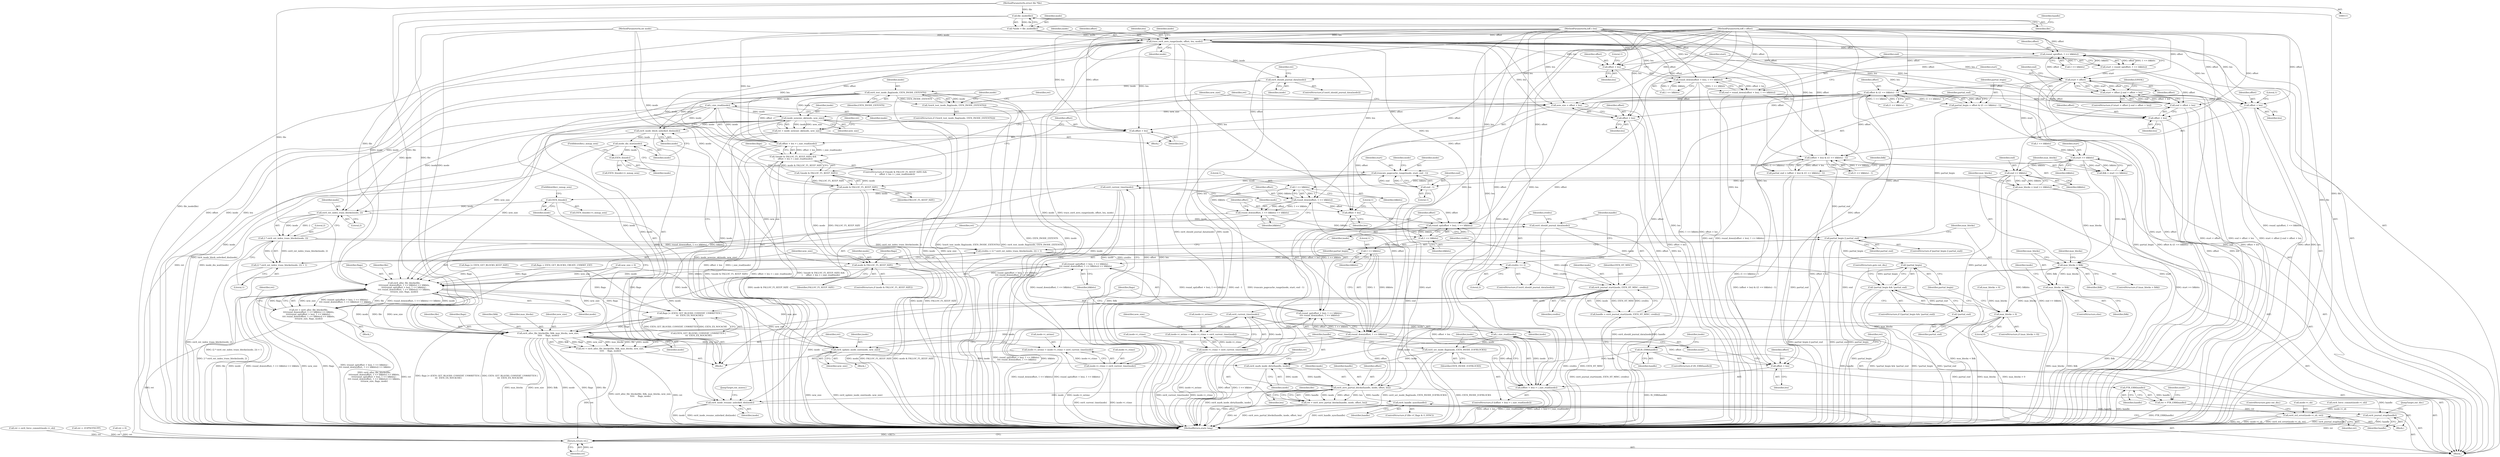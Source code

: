 digraph "0_linux_ea3d7209ca01da209cda6f0dea8be9cc4b7a933b_1@pointer" {
"1000120" [label="(Call,file_inode(file))"];
"1000112" [label="(MethodParameterIn,struct file *file)"];
"1000118" [label="(Call,*inode = file_inode(file))"];
"1000148" [label="(Call,trace_ext4_zero_range(inode, offset, len, mode))"];
"1000163" [label="(Call,ext4_should_journal_data(inode))"];
"1000253" [label="(Call,ext4_test_inode_flag(inode, EXT4_INODE_EXTENTS))"];
"1000252" [label="(Call,!(ext4_test_inode_flag(inode, EXT4_INODE_EXTENTS)))"];
"1000272" [label="(Call,i_size_read(inode))"];
"1000268" [label="(Call,offset + len > i_size_read(inode))"];
"1000263" [label="(Call,!(mode & FALLOC_FL_KEEP_SIZE) &&\n\t     offset + len > i_size_read(inode))"];
"1000282" [label="(Call,inode_newsize_ok(inode, new_size))"];
"1000280" [label="(Call,ret = inode_newsize_ok(inode, new_size))"];
"1000488" [label="(Return,return ret;)"];
"1000305" [label="(Call,ext4_alloc_file_blocks(file,\n\t\t\t\tround_down(offset, 1 << blkbits) >> blkbits,\n\t\t\t\t(round_up((offset + len), 1 << blkbits) -\n\t\t\t\t round_down(offset, 1 << blkbits)) >> blkbits,\n\t\t\t\tnew_size, flags, mode))"];
"1000303" [label="(Call,ret = ext4_alloc_file_blocks(file,\n\t\t\t\tround_down(offset, 1 << blkbits) >> blkbits,\n\t\t\t\t(round_up((offset + len), 1 << blkbits) -\n\t\t\t\t round_down(offset, 1 << blkbits)) >> blkbits,\n\t\t\t\tnew_size, flags, mode))"];
"1000340" [label="(Call,flags |= (EXT4_GET_BLOCKS_CONVERT_UNWRITTEN |\n \t\t\t  EXT4_EX_NOCACHE))"];
"1000373" [label="(Call,ext4_alloc_file_blocks(file, lblk, max_blocks, new_size,\n \t\t\t\t\t     flags, mode))"];
"1000371" [label="(Call,ret = ext4_alloc_file_blocks(file, lblk, max_blocks, new_size,\n \t\t\t\t\t     flags, mode))"];
"1000444" [label="(Call,ext4_update_inode_size(inode, new_size))"];
"1000459" [label="(Call,ext4_mark_inode_dirty(handle, inode))"];
"1000464" [label="(Call,ext4_zero_partial_blocks(handle, inode, offset, len))"];
"1000462" [label="(Call,ret = ext4_zero_partial_blocks(handle, inode, offset, len))"];
"1000475" [label="(Call,ext4_handle_sync(handle))"];
"1000477" [label="(Call,ext4_journal_stop(handle))"];
"1000480" [label="(Call,ext4_inode_resume_unlocked_dio(inode))"];
"1000345" [label="(Call,ext4_inode_block_unlocked_dio(inode))"];
"1000347" [label="(Call,inode_dio_wait(inode))"];
"1000352" [label="(Call,EXT4_I(inode))"];
"1000355" [label="(Call,truncate_pagecache_range(inode, start, end - 1))"];
"1000369" [label="(Call,ext4_current_time(inode))"];
"1000361" [label="(Call,inode->i_mtime = inode->i_ctime = ext4_current_time(inode))"];
"1000365" [label="(Call,inode->i_ctime = ext4_current_time(inode))"];
"1000383" [label="(Call,EXT4_I(inode))"];
"1000401" [label="(Call,ext4_ext_index_trans_blocks(inode, 2))"];
"1000399" [label="(Call,2 * ext4_ext_index_trans_blocks(inode, 2))"];
"1000396" [label="(Call,credits = (2 * ext4_ext_index_trans_blocks(inode, 2)) + 1)"];
"1000408" [label="(Call,credits += 2)"];
"1000413" [label="(Call,ext4_journal_start(inode, EXT4_HT_MISC, credits))"];
"1000411" [label="(Call,handle = ext4_journal_start(inode, EXT4_HT_MISC, credits))"];
"1000418" [label="(Call,IS_ERR(handle))"];
"1000423" [label="(Call,PTR_ERR(handle))"];
"1000421" [label="(Call,ret = PTR_ERR(handle))"];
"1000425" [label="(Call,ext4_std_error(inode->i_sb, ret))"];
"1000439" [label="(Call,ext4_current_time(inode))"];
"1000431" [label="(Call,inode->i_mtime = inode->i_ctime = ext4_current_time(inode))"];
"1000435" [label="(Call,inode->i_ctime = ext4_current_time(inode))"];
"1000454" [label="(Call,i_size_read(inode))"];
"1000450" [label="(Call,(offset + len) > i_size_read(inode))"];
"1000456" [label="(Call,ext4_set_inode_flag(inode, EXT4_INODE_EOFBLOCKS))"];
"1000398" [label="(Call,(2 * ext4_ext_index_trans_blocks(inode, 2)) + 1)"];
"1000406" [label="(Call,ext4_should_journal_data(inode))"];
"1000178" [label="(Call,round_up(offset, 1 << blkbits))"];
"1000176" [label="(Call,start = round_up(offset, 1 << blkbits))"];
"1000194" [label="(Call,start < offset)"];
"1000193" [label="(Call,start < offset || end > offset + len)"];
"1000197" [label="(Call,end > offset + len)"];
"1000232" [label="(Call,end >> blkbits)"];
"1000230" [label="(Call,max_blocks = (end >> blkbits))"];
"1000236" [label="(Call,max_blocks < lblk)"];
"1000243" [label="(Call,max_blocks -= lblk)"];
"1000336" [label="(Call,max_blocks > 0)"];
"1000310" [label="(Call,1 << blkbits)"];
"1000308" [label="(Call,round_down(offset, 1 << blkbits))"];
"1000307" [label="(Call,round_down(offset, 1 << blkbits) >> blkbits)"];
"1000320" [label="(Call,1 << blkbits)"];
"1000316" [label="(Call,round_up((offset + len), 1 << blkbits))"];
"1000315" [label="(Call,round_up((offset + len), 1 << blkbits) -\n\t\t\t\t round_down(offset, 1 << blkbits))"];
"1000314" [label="(Call,(round_up((offset + len), 1 << blkbits) -\n\t\t\t\t round_down(offset, 1 << blkbits)) >> blkbits)"];
"1000325" [label="(Call,1 << blkbits)"];
"1000323" [label="(Call,round_down(offset, 1 << blkbits))"];
"1000451" [label="(Call,offset + len)"];
"1000317" [label="(Call,offset + len)"];
"1000358" [label="(Call,end - 1)"];
"1000199" [label="(Call,offset + len)"];
"1000207" [label="(Call,offset & ((1 << blkbits) - 1))"];
"1000205" [label="(Call,partial_begin = offset & ((1 << blkbits) - 1))"];
"1000299" [label="(Call,partial_begin || partial_end)"];
"1000391" [label="(Call,!partial_begin)"];
"1000390" [label="(Call,!partial_begin && !partial_end)"];
"1000393" [label="(Call,!partial_end)"];
"1000216" [label="(Call,(offset + len) & ((1 << blkbits) - 1))"];
"1000214" [label="(Call,partial_end = (offset + len) & ((1 << blkbits) - 1))"];
"1000217" [label="(Call,offset + len)"];
"1000269" [label="(Call,offset + len)"];
"1000275" [label="(Call,new_size = offset + len)"];
"1000277" [label="(Call,offset + len)"];
"1000227" [label="(Call,start >> blkbits)"];
"1000225" [label="(Call,lblk = start >> blkbits)"];
"1000185" [label="(Call,round_down((offset + len), 1 << blkbits))"];
"1000183" [label="(Call,end = round_down((offset + len), 1 << blkbits))"];
"1000186" [label="(Call,offset + len)"];
"1000265" [label="(Call,mode & FALLOC_FL_KEEP_SIZE)"];
"1000264" [label="(Call,!(mode & FALLOC_FL_KEEP_SIZE))"];
"1000292" [label="(Call,mode & FALLOC_FL_KEEP_SIZE)"];
"1000249" [label="(Identifier,inode)"];
"1000365" [label="(Call,inode->i_ctime = ext4_current_time(inode))"];
"1000189" [label="(Call,1 << blkbits)"];
"1000265" [label="(Call,mode & FALLOC_FL_KEEP_SIZE)"];
"1000326" [label="(Literal,1)"];
"1000482" [label="(JumpTarget,out_mutex:)"];
"1000382" [label="(Call,EXT4_I(inode)->i_mmap_sem)"];
"1000274" [label="(Block,)"];
"1000453" [label="(Identifier,len)"];
"1000391" [label="(Call,!partial_begin)"];
"1000401" [label="(Call,ext4_ext_index_trans_blocks(inode, 2))"];
"1000308" [label="(Call,round_down(offset, 1 << blkbits))"];
"1000477" [label="(Call,ext4_journal_stop(handle))"];
"1000199" [label="(Call,offset + len)"];
"1000464" [label="(Call,ext4_zero_partial_blocks(handle, inode, offset, len))"];
"1000235" [label="(ControlStructure,if (max_blocks < lblk))"];
"1000340" [label="(Call,flags |= (EXT4_GET_BLOCKS_CONVERT_UNWRITTEN |\n \t\t\t  EXT4_EX_NOCACHE))"];
"1000469" [label="(ControlStructure,if (file->f_flags & O_SYNC))"];
"1000114" [label="(MethodParameterIn,loff_t len)"];
"1000197" [label="(Call,end > offset + len)"];
"1000288" [label="(Call,flags = EXT4_GET_BLOCKS_CREATE_UNWRIT_EXT)"];
"1000243" [label="(Call,max_blocks -= lblk)"];
"1000298" [label="(ControlStructure,if (partial_begin || partial_end))"];
"1000120" [label="(Call,file_inode(file))"];
"1000371" [label="(Call,ret = ext4_alloc_file_blocks(file, lblk, max_blocks, new_size,\n \t\t\t\t\t     flags, mode))"];
"1000286" [label="(Identifier,ret)"];
"1000295" [label="(Call,flags |= EXT4_GET_BLOCKS_KEEP_SIZE)"];
"1000375" [label="(Identifier,lblk)"];
"1000402" [label="(Identifier,inode)"];
"1000475" [label="(Call,ext4_handle_sync(handle))"];
"1000449" [label="(ControlStructure,if ((offset + len) > i_size_read(inode)))"];
"1000451" [label="(Call,offset + len)"];
"1000180" [label="(Call,1 << blkbits)"];
"1000293" [label="(Identifier,mode)"];
"1000207" [label="(Call,offset & ((1 << blkbits) - 1))"];
"1000362" [label="(Call,inode->i_mtime)"];
"1000363" [label="(Identifier,inode)"];
"1000230" [label="(Call,max_blocks = (end >> blkbits))"];
"1000304" [label="(Identifier,ret)"];
"1000376" [label="(Identifier,max_blocks)"];
"1000254" [label="(Identifier,inode)"];
"1000176" [label="(Call,start = round_up(offset, 1 << blkbits))"];
"1000187" [label="(Identifier,offset)"];
"1000345" [label="(Call,ext4_inode_block_unlocked_dio(inode))"];
"1000383" [label="(Call,EXT4_I(inode))"];
"1000128" [label="(Call,new_size = 0)"];
"1000377" [label="(Identifier,new_size)"];
"1000352" [label="(Call,EXT4_I(inode))"];
"1000313" [label="(Identifier,blkbits)"];
"1000336" [label="(Call,max_blocks > 0)"];
"1000415" [label="(Identifier,EXT4_HT_MISC)"];
"1000360" [label="(Literal,1)"];
"1000403" [label="(Literal,2)"];
"1000218" [label="(Identifier,offset)"];
"1000271" [label="(Identifier,len)"];
"1000330" [label="(Identifier,flags)"];
"1000444" [label="(Call,ext4_update_inode_size(inode, new_size))"];
"1000162" [label="(ControlStructure,if (ext4_should_journal_data(inode)))"];
"1000436" [label="(Call,inode->i_ctime)"];
"1000314" [label="(Call,(round_up((offset + len), 1 << blkbits) -\n\t\t\t\t round_down(offset, 1 << blkbits)) >> blkbits)"];
"1000309" [label="(Identifier,offset)"];
"1000188" [label="(Identifier,len)"];
"1000361" [label="(Call,inode->i_mtime = inode->i_ctime = ext4_current_time(inode))"];
"1000433" [label="(Identifier,inode)"];
"1000116" [label="(Block,)"];
"1000226" [label="(Identifier,lblk)"];
"1000307" [label="(Call,round_down(offset, 1 << blkbits) >> blkbits)"];
"1000206" [label="(Identifier,partial_begin)"];
"1000418" [label="(Call,IS_ERR(handle))"];
"1000466" [label="(Identifier,inode)"];
"1000479" [label="(JumpTarget,out_dio:)"];
"1000277" [label="(Call,offset + len)"];
"1000455" [label="(Identifier,inode)"];
"1000454" [label="(Call,i_size_read(inode))"];
"1000204" [label="(Identifier,EINVAL)"];
"1000302" [label="(Block,)"];
"1000405" [label="(ControlStructure,if (ext4_should_journal_data(inode)))"];
"1000461" [label="(Identifier,inode)"];
"1000179" [label="(Identifier,offset)"];
"1000359" [label="(Identifier,end)"];
"1000421" [label="(Call,ret = PTR_ERR(handle))"];
"1000232" [label="(Call,end >> blkbits)"];
"1000435" [label="(Call,inode->i_ctime = ext4_current_time(inode))"];
"1000478" [label="(Identifier,handle)"];
"1000356" [label="(Identifier,inode)"];
"1000266" [label="(Identifier,mode)"];
"1000275" [label="(Call,new_size = offset + len)"];
"1000354" [label="(FieldIdentifier,i_mmap_sem)"];
"1000205" [label="(Call,partial_begin = offset & ((1 << blkbits) - 1))"];
"1000253" [label="(Call,ext4_test_inode_flag(inode, EXT4_INODE_EXTENTS))"];
"1000236" [label="(Call,max_blocks < lblk)"];
"1000413" [label="(Call,ext4_journal_start(inode, EXT4_HT_MISC, credits))"];
"1000118" [label="(Call,*inode = file_inode(file))"];
"1000178" [label="(Call,round_up(offset, 1 << blkbits))"];
"1000311" [label="(Literal,1)"];
"1000255" [label="(Identifier,EXT4_INODE_EXTENTS)"];
"1000422" [label="(Identifier,ret)"];
"1000323" [label="(Call,round_down(offset, 1 << blkbits))"];
"1000319" [label="(Identifier,len)"];
"1000432" [label="(Call,inode->i_mtime)"];
"1000346" [label="(Identifier,inode)"];
"1000322" [label="(Identifier,blkbits)"];
"1000150" [label="(Identifier,offset)"];
"1000389" [label="(ControlStructure,if (!partial_begin && !partial_end))"];
"1000459" [label="(Call,ext4_mark_inode_dirty(handle, inode))"];
"1000370" [label="(Identifier,inode)"];
"1000112" [label="(MethodParameterIn,struct file *file)"];
"1000227" [label="(Call,start >> blkbits)"];
"1000216" [label="(Call,(offset + len) & ((1 << blkbits) - 1))"];
"1000450" [label="(Call,(offset + len) > i_size_read(inode))"];
"1000366" [label="(Call,inode->i_ctime)"];
"1000200" [label="(Identifier,offset)"];
"1000238" [label="(Identifier,lblk)"];
"1000231" [label="(Identifier,max_blocks)"];
"1000481" [label="(Identifier,inode)"];
"1000217" [label="(Call,offset + len)"];
"1000353" [label="(Identifier,inode)"];
"1000222" [label="(Literal,1)"];
"1000280" [label="(Call,ret = inode_newsize_ok(inode, new_size))"];
"1000201" [label="(Identifier,len)"];
"1000234" [label="(Identifier,blkbits)"];
"1000209" [label="(Call,(1 << blkbits) - 1)"];
"1000329" [label="(Identifier,new_size)"];
"1000351" [label="(Call,EXT4_I(inode)->i_mmap_sem)"];
"1000357" [label="(Identifier,start)"];
"1000393" [label="(Call,!partial_end)"];
"1000164" [label="(Identifier,inode)"];
"1000430" [label="(ControlStructure,goto out_dio;)"];
"1000373" [label="(Call,ext4_alloc_file_blocks(file, lblk, max_blocks, new_size,\n \t\t\t\t\t     flags, mode))"];
"1000132" [label="(Call,ret = 0)"];
"1000446" [label="(Identifier,new_size)"];
"1000292" [label="(Call,mode & FALLOC_FL_KEEP_SIZE)"];
"1000488" [label="(Return,return ret;)"];
"1000417" [label="(ControlStructure,if (IS_ERR(handle)))"];
"1000324" [label="(Identifier,offset)"];
"1000268" [label="(Call,offset + len > i_size_read(inode))"];
"1000385" [label="(FieldIdentifier,i_mmap_sem)"];
"1000184" [label="(Identifier,end)"];
"1000312" [label="(Identifier,blkbits)"];
"1000463" [label="(Identifier,ret)"];
"1000439" [label="(Call,ext4_current_time(inode))"];
"1000443" [label="(Block,)"];
"1000395" [label="(ControlStructure,goto out_dio;)"];
"1000279" [label="(Identifier,len)"];
"1000355" [label="(Call,truncate_pagecache_range(inode, start, end - 1))"];
"1000244" [label="(Identifier,max_blocks)"];
"1000392" [label="(Identifier,partial_begin)"];
"1000151" [label="(Identifier,len)"];
"1000315" [label="(Call,round_up((offset + len), 1 << blkbits) -\n\t\t\t\t round_down(offset, 1 << blkbits))"];
"1000237" [label="(Identifier,max_blocks)"];
"1000299" [label="(Call,partial_begin || partial_end)"];
"1000264" [label="(Call,!(mode & FALLOC_FL_KEEP_SIZE))"];
"1000221" [label="(Call,1 << blkbits)"];
"1000115" [label="(MethodParameterIn,int mode)"];
"1000425" [label="(Call,ext4_std_error(inode->i_sb, ret))"];
"1000374" [label="(Identifier,file)"];
"1000166" [label="(Call,ret = ext4_force_commit(inode->i_sb))"];
"1000325" [label="(Call,1 << blkbits)"];
"1000270" [label="(Identifier,offset)"];
"1000426" [label="(Call,inode->i_sb)"];
"1000240" [label="(Identifier,max_blocks)"];
"1000113" [label="(MethodParameterIn,loff_t offset)"];
"1000396" [label="(Call,credits = (2 * ext4_ext_index_trans_blocks(inode, 2)) + 1)"];
"1000193" [label="(Call,start < offset || end > offset + len)"];
"1000276" [label="(Identifier,new_size)"];
"1000379" [label="(Identifier,mode)"];
"1000407" [label="(Identifier,inode)"];
"1000431" [label="(Call,inode->i_mtime = inode->i_ctime = ext4_current_time(inode))"];
"1000328" [label="(Identifier,blkbits)"];
"1000300" [label="(Identifier,partial_begin)"];
"1000411" [label="(Call,handle = ext4_journal_start(inode, EXT4_HT_MISC, credits))"];
"1000190" [label="(Literal,1)"];
"1000186" [label="(Call,offset + len)"];
"1000342" [label="(Call,EXT4_GET_BLOCKS_CONVERT_UNWRITTEN |\n \t\t\t  EXT4_EX_NOCACHE)"];
"1000408" [label="(Call,credits += 2)"];
"1000320" [label="(Call,1 << blkbits)"];
"1000208" [label="(Identifier,offset)"];
"1000257" [label="(Call,ret = -EOPNOTSUPP)"];
"1000419" [label="(Identifier,handle)"];
"1000457" [label="(Identifier,inode)"];
"1000406" [label="(Call,ext4_should_journal_data(inode))"];
"1000272" [label="(Call,i_size_read(inode))"];
"1000263" [label="(Call,!(mode & FALLOC_FL_KEEP_SIZE) &&\n\t     offset + len > i_size_read(inode))"];
"1000489" [label="(Identifier,ret)"];
"1000294" [label="(Identifier,FALLOC_FL_KEEP_SIZE)"];
"1000400" [label="(Literal,2)"];
"1000335" [label="(ControlStructure,if (max_blocks > 0))"];
"1000198" [label="(Identifier,end)"];
"1000239" [label="(Call,max_blocks = 0)"];
"1000192" [label="(ControlStructure,if (start < offset || end > offset + len))"];
"1000183" [label="(Call,end = round_down((offset + len), 1 << blkbits))"];
"1000348" [label="(Identifier,inode)"];
"1000195" [label="(Identifier,start)"];
"1000310" [label="(Call,1 << blkbits)"];
"1000317" [label="(Call,offset + len)"];
"1000442" [label="(Identifier,new_size)"];
"1000185" [label="(Call,round_down((offset + len), 1 << blkbits))"];
"1000214" [label="(Call,partial_end = (offset + len) & ((1 << blkbits) - 1))"];
"1000177" [label="(Identifier,start)"];
"1000252" [label="(Call,!(ext4_test_inode_flag(inode, EXT4_INODE_EXTENTS)))"];
"1000233" [label="(Identifier,end)"];
"1000423" [label="(Call,PTR_ERR(handle))"];
"1000316" [label="(Call,round_up((offset + len), 1 << blkbits))"];
"1000462" [label="(Call,ret = ext4_zero_partial_blocks(handle, inode, offset, len))"];
"1000397" [label="(Identifier,credits)"];
"1000296" [label="(Identifier,flags)"];
"1000429" [label="(Identifier,ret)"];
"1000460" [label="(Identifier,handle)"];
"1000338" [label="(Literal,0)"];
"1000468" [label="(Identifier,len)"];
"1000399" [label="(Call,2 * ext4_ext_index_trans_blocks(inode, 2))"];
"1000305" [label="(Call,ext4_alloc_file_blocks(file,\n\t\t\t\tround_down(offset, 1 << blkbits) >> blkbits,\n\t\t\t\t(round_up((offset + len), 1 << blkbits) -\n\t\t\t\t round_down(offset, 1 << blkbits)) >> blkbits,\n\t\t\t\tnew_size, flags, mode))"];
"1000420" [label="(Block,)"];
"1000327" [label="(Identifier,blkbits)"];
"1000452" [label="(Identifier,offset)"];
"1000456" [label="(Call,ext4_set_inode_flag(inode, EXT4_INODE_EOFBLOCKS))"];
"1000283" [label="(Identifier,inode)"];
"1000476" [label="(Identifier,handle)"];
"1000394" [label="(Identifier,partial_end)"];
"1000220" [label="(Call,(1 << blkbits) - 1)"];
"1000219" [label="(Identifier,len)"];
"1000410" [label="(Literal,2)"];
"1000267" [label="(Identifier,FALLOC_FL_KEEP_SIZE)"];
"1000291" [label="(ControlStructure,if (mode & FALLOC_FL_KEEP_SIZE))"];
"1000163" [label="(Call,ext4_should_journal_data(inode))"];
"1000465" [label="(Identifier,handle)"];
"1000303" [label="(Call,ret = ext4_alloc_file_blocks(file,\n\t\t\t\tround_down(offset, 1 << blkbits) >> blkbits,\n\t\t\t\t(round_up((offset + len), 1 << blkbits) -\n\t\t\t\t round_down(offset, 1 << blkbits)) >> blkbits,\n\t\t\t\tnew_size, flags, mode))"];
"1000157" [label="(Identifier,inode)"];
"1000347" [label="(Call,inode_dio_wait(inode))"];
"1000242" [label="(ControlStructure,else)"];
"1000278" [label="(Identifier,offset)"];
"1000167" [label="(Identifier,ret)"];
"1000251" [label="(ControlStructure,if (!(ext4_test_inode_flag(inode, EXT4_INODE_EXTENTS))))"];
"1000333" [label="(Identifier,ret)"];
"1000194" [label="(Call,start < offset)"];
"1000196" [label="(Identifier,offset)"];
"1000225" [label="(Call,lblk = start >> blkbits)"];
"1000369" [label="(Call,ext4_current_time(inode))"];
"1000119" [label="(Identifier,inode)"];
"1000124" [label="(Identifier,handle)"];
"1000284" [label="(Identifier,new_size)"];
"1000258" [label="(Identifier,ret)"];
"1000440" [label="(Identifier,inode)"];
"1000480" [label="(Call,ext4_inode_resume_unlocked_dio(inode))"];
"1000424" [label="(Identifier,handle)"];
"1000427" [label="(Identifier,inode)"];
"1000262" [label="(ControlStructure,if (!(mode & FALLOC_FL_KEEP_SIZE) &&\n\t     offset + len > i_size_read(inode)))"];
"1000398" [label="(Call,(2 * ext4_ext_index_trans_blocks(inode, 2)) + 1)"];
"1000152" [label="(Identifier,mode)"];
"1000168" [label="(Call,ext4_force_commit(inode->i_sb))"];
"1000281" [label="(Identifier,ret)"];
"1000318" [label="(Identifier,offset)"];
"1000301" [label="(Identifier,partial_end)"];
"1000306" [label="(Identifier,file)"];
"1000390" [label="(Call,!partial_begin && !partial_end)"];
"1000269" [label="(Call,offset + len)"];
"1000282" [label="(Call,inode_newsize_ok(inode, new_size))"];
"1000149" [label="(Identifier,inode)"];
"1000339" [label="(Block,)"];
"1000467" [label="(Identifier,offset)"];
"1000228" [label="(Identifier,start)"];
"1000273" [label="(Identifier,inode)"];
"1000378" [label="(Identifier,flags)"];
"1000289" [label="(Identifier,flags)"];
"1000472" [label="(Identifier,file)"];
"1000372" [label="(Identifier,ret)"];
"1000445" [label="(Identifier,inode)"];
"1000358" [label="(Call,end - 1)"];
"1000414" [label="(Identifier,inode)"];
"1000341" [label="(Identifier,flags)"];
"1000404" [label="(Literal,1)"];
"1000458" [label="(Identifier,EXT4_INODE_EOFBLOCKS)"];
"1000384" [label="(Identifier,inode)"];
"1000245" [label="(Identifier,lblk)"];
"1000337" [label="(Identifier,max_blocks)"];
"1000321" [label="(Literal,1)"];
"1000148" [label="(Call,trace_ext4_zero_range(inode, offset, len, mode))"];
"1000331" [label="(Identifier,mode)"];
"1000416" [label="(Identifier,credits)"];
"1000412" [label="(Identifier,handle)"];
"1000409" [label="(Identifier,credits)"];
"1000215" [label="(Identifier,partial_end)"];
"1000229" [label="(Identifier,blkbits)"];
"1000490" [label="(MethodReturn,static long)"];
"1000121" [label="(Identifier,file)"];
"1000120" -> "1000118"  [label="AST: "];
"1000120" -> "1000121"  [label="CFG: "];
"1000121" -> "1000120"  [label="AST: "];
"1000118" -> "1000120"  [label="CFG: "];
"1000120" -> "1000490"  [label="DDG: file"];
"1000120" -> "1000118"  [label="DDG: file"];
"1000112" -> "1000120"  [label="DDG: file"];
"1000120" -> "1000305"  [label="DDG: file"];
"1000120" -> "1000373"  [label="DDG: file"];
"1000112" -> "1000111"  [label="AST: "];
"1000112" -> "1000490"  [label="DDG: file"];
"1000112" -> "1000305"  [label="DDG: file"];
"1000112" -> "1000373"  [label="DDG: file"];
"1000118" -> "1000116"  [label="AST: "];
"1000119" -> "1000118"  [label="AST: "];
"1000124" -> "1000118"  [label="CFG: "];
"1000118" -> "1000490"  [label="DDG: file_inode(file)"];
"1000118" -> "1000148"  [label="DDG: inode"];
"1000148" -> "1000116"  [label="AST: "];
"1000148" -> "1000152"  [label="CFG: "];
"1000149" -> "1000148"  [label="AST: "];
"1000150" -> "1000148"  [label="AST: "];
"1000151" -> "1000148"  [label="AST: "];
"1000152" -> "1000148"  [label="AST: "];
"1000157" -> "1000148"  [label="CFG: "];
"1000148" -> "1000490"  [label="DDG: len"];
"1000148" -> "1000490"  [label="DDG: mode"];
"1000148" -> "1000490"  [label="DDG: trace_ext4_zero_range(inode, offset, len, mode)"];
"1000148" -> "1000490"  [label="DDG: inode"];
"1000148" -> "1000490"  [label="DDG: offset"];
"1000113" -> "1000148"  [label="DDG: offset"];
"1000114" -> "1000148"  [label="DDG: len"];
"1000115" -> "1000148"  [label="DDG: mode"];
"1000148" -> "1000163"  [label="DDG: inode"];
"1000148" -> "1000178"  [label="DDG: offset"];
"1000148" -> "1000185"  [label="DDG: len"];
"1000148" -> "1000186"  [label="DDG: len"];
"1000148" -> "1000197"  [label="DDG: len"];
"1000148" -> "1000199"  [label="DDG: len"];
"1000148" -> "1000216"  [label="DDG: len"];
"1000148" -> "1000217"  [label="DDG: len"];
"1000148" -> "1000265"  [label="DDG: mode"];
"1000148" -> "1000268"  [label="DDG: len"];
"1000148" -> "1000269"  [label="DDG: len"];
"1000148" -> "1000275"  [label="DDG: len"];
"1000148" -> "1000277"  [label="DDG: len"];
"1000148" -> "1000316"  [label="DDG: len"];
"1000148" -> "1000317"  [label="DDG: len"];
"1000148" -> "1000450"  [label="DDG: len"];
"1000148" -> "1000451"  [label="DDG: len"];
"1000148" -> "1000464"  [label="DDG: len"];
"1000163" -> "1000162"  [label="AST: "];
"1000163" -> "1000164"  [label="CFG: "];
"1000164" -> "1000163"  [label="AST: "];
"1000167" -> "1000163"  [label="CFG: "];
"1000177" -> "1000163"  [label="CFG: "];
"1000163" -> "1000490"  [label="DDG: inode"];
"1000163" -> "1000490"  [label="DDG: ext4_should_journal_data(inode)"];
"1000163" -> "1000253"  [label="DDG: inode"];
"1000253" -> "1000252"  [label="AST: "];
"1000253" -> "1000255"  [label="CFG: "];
"1000254" -> "1000253"  [label="AST: "];
"1000255" -> "1000253"  [label="AST: "];
"1000252" -> "1000253"  [label="CFG: "];
"1000253" -> "1000490"  [label="DDG: EXT4_INODE_EXTENTS"];
"1000253" -> "1000490"  [label="DDG: inode"];
"1000253" -> "1000252"  [label="DDG: inode"];
"1000253" -> "1000252"  [label="DDG: EXT4_INODE_EXTENTS"];
"1000253" -> "1000272"  [label="DDG: inode"];
"1000253" -> "1000282"  [label="DDG: inode"];
"1000253" -> "1000345"  [label="DDG: inode"];
"1000253" -> "1000401"  [label="DDG: inode"];
"1000253" -> "1000480"  [label="DDG: inode"];
"1000252" -> "1000251"  [label="AST: "];
"1000258" -> "1000252"  [label="CFG: "];
"1000266" -> "1000252"  [label="CFG: "];
"1000252" -> "1000490"  [label="DDG: ext4_test_inode_flag(inode, EXT4_INODE_EXTENTS)"];
"1000252" -> "1000490"  [label="DDG: !(ext4_test_inode_flag(inode, EXT4_INODE_EXTENTS))"];
"1000272" -> "1000268"  [label="AST: "];
"1000272" -> "1000273"  [label="CFG: "];
"1000273" -> "1000272"  [label="AST: "];
"1000268" -> "1000272"  [label="CFG: "];
"1000272" -> "1000490"  [label="DDG: inode"];
"1000272" -> "1000268"  [label="DDG: inode"];
"1000272" -> "1000282"  [label="DDG: inode"];
"1000272" -> "1000345"  [label="DDG: inode"];
"1000272" -> "1000401"  [label="DDG: inode"];
"1000272" -> "1000480"  [label="DDG: inode"];
"1000268" -> "1000263"  [label="AST: "];
"1000269" -> "1000268"  [label="AST: "];
"1000263" -> "1000268"  [label="CFG: "];
"1000268" -> "1000490"  [label="DDG: offset + len"];
"1000268" -> "1000490"  [label="DDG: i_size_read(inode)"];
"1000268" -> "1000263"  [label="DDG: offset + len"];
"1000268" -> "1000263"  [label="DDG: i_size_read(inode)"];
"1000113" -> "1000268"  [label="DDG: offset"];
"1000207" -> "1000268"  [label="DDG: offset"];
"1000114" -> "1000268"  [label="DDG: len"];
"1000263" -> "1000262"  [label="AST: "];
"1000263" -> "1000264"  [label="CFG: "];
"1000264" -> "1000263"  [label="AST: "];
"1000276" -> "1000263"  [label="CFG: "];
"1000289" -> "1000263"  [label="CFG: "];
"1000263" -> "1000490"  [label="DDG: offset + len > i_size_read(inode)"];
"1000263" -> "1000490"  [label="DDG: !(mode & FALLOC_FL_KEEP_SIZE) &&\n\t     offset + len > i_size_read(inode)"];
"1000263" -> "1000490"  [label="DDG: !(mode & FALLOC_FL_KEEP_SIZE)"];
"1000264" -> "1000263"  [label="DDG: mode & FALLOC_FL_KEEP_SIZE"];
"1000282" -> "1000280"  [label="AST: "];
"1000282" -> "1000284"  [label="CFG: "];
"1000283" -> "1000282"  [label="AST: "];
"1000284" -> "1000282"  [label="AST: "];
"1000280" -> "1000282"  [label="CFG: "];
"1000282" -> "1000490"  [label="DDG: new_size"];
"1000282" -> "1000490"  [label="DDG: inode"];
"1000282" -> "1000280"  [label="DDG: inode"];
"1000282" -> "1000280"  [label="DDG: new_size"];
"1000275" -> "1000282"  [label="DDG: new_size"];
"1000282" -> "1000305"  [label="DDG: new_size"];
"1000282" -> "1000345"  [label="DDG: inode"];
"1000282" -> "1000373"  [label="DDG: new_size"];
"1000282" -> "1000401"  [label="DDG: inode"];
"1000282" -> "1000444"  [label="DDG: new_size"];
"1000282" -> "1000480"  [label="DDG: inode"];
"1000280" -> "1000274"  [label="AST: "];
"1000281" -> "1000280"  [label="AST: "];
"1000286" -> "1000280"  [label="CFG: "];
"1000280" -> "1000490"  [label="DDG: inode_newsize_ok(inode, new_size)"];
"1000280" -> "1000490"  [label="DDG: ret"];
"1000280" -> "1000488"  [label="DDG: ret"];
"1000488" -> "1000116"  [label="AST: "];
"1000488" -> "1000489"  [label="CFG: "];
"1000489" -> "1000488"  [label="AST: "];
"1000490" -> "1000488"  [label="CFG: "];
"1000488" -> "1000490"  [label="DDG: <RET>"];
"1000489" -> "1000488"  [label="DDG: ret"];
"1000303" -> "1000488"  [label="DDG: ret"];
"1000462" -> "1000488"  [label="DDG: ret"];
"1000166" -> "1000488"  [label="DDG: ret"];
"1000257" -> "1000488"  [label="DDG: ret"];
"1000132" -> "1000488"  [label="DDG: ret"];
"1000371" -> "1000488"  [label="DDG: ret"];
"1000425" -> "1000488"  [label="DDG: ret"];
"1000305" -> "1000303"  [label="AST: "];
"1000305" -> "1000331"  [label="CFG: "];
"1000306" -> "1000305"  [label="AST: "];
"1000307" -> "1000305"  [label="AST: "];
"1000314" -> "1000305"  [label="AST: "];
"1000329" -> "1000305"  [label="AST: "];
"1000330" -> "1000305"  [label="AST: "];
"1000331" -> "1000305"  [label="AST: "];
"1000303" -> "1000305"  [label="CFG: "];
"1000305" -> "1000490"  [label="DDG: mode"];
"1000305" -> "1000490"  [label="DDG: round_down(offset, 1 << blkbits) >> blkbits"];
"1000305" -> "1000490"  [label="DDG: file"];
"1000305" -> "1000490"  [label="DDG: new_size"];
"1000305" -> "1000490"  [label="DDG: flags"];
"1000305" -> "1000490"  [label="DDG: (round_up((offset + len), 1 << blkbits) -\n\t\t\t\t round_down(offset, 1 << blkbits)) >> blkbits"];
"1000305" -> "1000303"  [label="DDG: new_size"];
"1000305" -> "1000303"  [label="DDG: (round_up((offset + len), 1 << blkbits) -\n\t\t\t\t round_down(offset, 1 << blkbits)) >> blkbits"];
"1000305" -> "1000303"  [label="DDG: file"];
"1000305" -> "1000303"  [label="DDG: round_down(offset, 1 << blkbits) >> blkbits"];
"1000305" -> "1000303"  [label="DDG: mode"];
"1000305" -> "1000303"  [label="DDG: flags"];
"1000307" -> "1000305"  [label="DDG: round_down(offset, 1 << blkbits)"];
"1000307" -> "1000305"  [label="DDG: blkbits"];
"1000314" -> "1000305"  [label="DDG: round_up((offset + len), 1 << blkbits) -\n\t\t\t\t round_down(offset, 1 << blkbits)"];
"1000314" -> "1000305"  [label="DDG: blkbits"];
"1000128" -> "1000305"  [label="DDG: new_size"];
"1000295" -> "1000305"  [label="DDG: flags"];
"1000288" -> "1000305"  [label="DDG: flags"];
"1000292" -> "1000305"  [label="DDG: mode"];
"1000115" -> "1000305"  [label="DDG: mode"];
"1000305" -> "1000340"  [label="DDG: flags"];
"1000305" -> "1000373"  [label="DDG: file"];
"1000305" -> "1000373"  [label="DDG: new_size"];
"1000305" -> "1000373"  [label="DDG: mode"];
"1000305" -> "1000444"  [label="DDG: new_size"];
"1000303" -> "1000302"  [label="AST: "];
"1000304" -> "1000303"  [label="AST: "];
"1000333" -> "1000303"  [label="CFG: "];
"1000303" -> "1000490"  [label="DDG: ret"];
"1000303" -> "1000490"  [label="DDG: ext4_alloc_file_blocks(file,\n\t\t\t\tround_down(offset, 1 << blkbits) >> blkbits,\n\t\t\t\t(round_up((offset + len), 1 << blkbits) -\n\t\t\t\t round_down(offset, 1 << blkbits)) >> blkbits,\n\t\t\t\tnew_size, flags, mode)"];
"1000340" -> "1000339"  [label="AST: "];
"1000340" -> "1000342"  [label="CFG: "];
"1000341" -> "1000340"  [label="AST: "];
"1000342" -> "1000340"  [label="AST: "];
"1000346" -> "1000340"  [label="CFG: "];
"1000340" -> "1000490"  [label="DDG: EXT4_GET_BLOCKS_CONVERT_UNWRITTEN |\n \t\t\t  EXT4_EX_NOCACHE"];
"1000340" -> "1000490"  [label="DDG: flags |= (EXT4_GET_BLOCKS_CONVERT_UNWRITTEN |\n \t\t\t  EXT4_EX_NOCACHE)"];
"1000295" -> "1000340"  [label="DDG: flags"];
"1000288" -> "1000340"  [label="DDG: flags"];
"1000342" -> "1000340"  [label="DDG: EXT4_GET_BLOCKS_CONVERT_UNWRITTEN"];
"1000342" -> "1000340"  [label="DDG: EXT4_EX_NOCACHE"];
"1000340" -> "1000373"  [label="DDG: flags"];
"1000373" -> "1000371"  [label="AST: "];
"1000373" -> "1000379"  [label="CFG: "];
"1000374" -> "1000373"  [label="AST: "];
"1000375" -> "1000373"  [label="AST: "];
"1000376" -> "1000373"  [label="AST: "];
"1000377" -> "1000373"  [label="AST: "];
"1000378" -> "1000373"  [label="AST: "];
"1000379" -> "1000373"  [label="AST: "];
"1000371" -> "1000373"  [label="CFG: "];
"1000373" -> "1000490"  [label="DDG: max_blocks"];
"1000373" -> "1000490"  [label="DDG: new_size"];
"1000373" -> "1000490"  [label="DDG: lblk"];
"1000373" -> "1000490"  [label="DDG: mode"];
"1000373" -> "1000490"  [label="DDG: flags"];
"1000373" -> "1000490"  [label="DDG: file"];
"1000373" -> "1000371"  [label="DDG: lblk"];
"1000373" -> "1000371"  [label="DDG: flags"];
"1000373" -> "1000371"  [label="DDG: new_size"];
"1000373" -> "1000371"  [label="DDG: max_blocks"];
"1000373" -> "1000371"  [label="DDG: file"];
"1000373" -> "1000371"  [label="DDG: mode"];
"1000236" -> "1000373"  [label="DDG: lblk"];
"1000336" -> "1000373"  [label="DDG: max_blocks"];
"1000128" -> "1000373"  [label="DDG: new_size"];
"1000292" -> "1000373"  [label="DDG: mode"];
"1000115" -> "1000373"  [label="DDG: mode"];
"1000373" -> "1000444"  [label="DDG: new_size"];
"1000371" -> "1000339"  [label="AST: "];
"1000372" -> "1000371"  [label="AST: "];
"1000384" -> "1000371"  [label="CFG: "];
"1000371" -> "1000490"  [label="DDG: ext4_alloc_file_blocks(file, lblk, max_blocks, new_size,\n \t\t\t\t\t     flags, mode)"];
"1000371" -> "1000490"  [label="DDG: ret"];
"1000444" -> "1000443"  [label="AST: "];
"1000444" -> "1000446"  [label="CFG: "];
"1000445" -> "1000444"  [label="AST: "];
"1000446" -> "1000444"  [label="AST: "];
"1000460" -> "1000444"  [label="CFG: "];
"1000444" -> "1000490"  [label="DDG: new_size"];
"1000444" -> "1000490"  [label="DDG: ext4_update_inode_size(inode, new_size)"];
"1000439" -> "1000444"  [label="DDG: inode"];
"1000128" -> "1000444"  [label="DDG: new_size"];
"1000444" -> "1000459"  [label="DDG: inode"];
"1000459" -> "1000116"  [label="AST: "];
"1000459" -> "1000461"  [label="CFG: "];
"1000460" -> "1000459"  [label="AST: "];
"1000461" -> "1000459"  [label="AST: "];
"1000463" -> "1000459"  [label="CFG: "];
"1000459" -> "1000490"  [label="DDG: ext4_mark_inode_dirty(handle, inode)"];
"1000418" -> "1000459"  [label="DDG: handle"];
"1000454" -> "1000459"  [label="DDG: inode"];
"1000456" -> "1000459"  [label="DDG: inode"];
"1000459" -> "1000464"  [label="DDG: handle"];
"1000459" -> "1000464"  [label="DDG: inode"];
"1000464" -> "1000462"  [label="AST: "];
"1000464" -> "1000468"  [label="CFG: "];
"1000465" -> "1000464"  [label="AST: "];
"1000466" -> "1000464"  [label="AST: "];
"1000467" -> "1000464"  [label="AST: "];
"1000468" -> "1000464"  [label="AST: "];
"1000462" -> "1000464"  [label="CFG: "];
"1000464" -> "1000490"  [label="DDG: len"];
"1000464" -> "1000490"  [label="DDG: offset"];
"1000464" -> "1000462"  [label="DDG: handle"];
"1000464" -> "1000462"  [label="DDG: inode"];
"1000464" -> "1000462"  [label="DDG: offset"];
"1000464" -> "1000462"  [label="DDG: len"];
"1000323" -> "1000464"  [label="DDG: offset"];
"1000113" -> "1000464"  [label="DDG: offset"];
"1000207" -> "1000464"  [label="DDG: offset"];
"1000114" -> "1000464"  [label="DDG: len"];
"1000464" -> "1000475"  [label="DDG: handle"];
"1000464" -> "1000477"  [label="DDG: handle"];
"1000464" -> "1000480"  [label="DDG: inode"];
"1000462" -> "1000116"  [label="AST: "];
"1000463" -> "1000462"  [label="AST: "];
"1000472" -> "1000462"  [label="CFG: "];
"1000462" -> "1000490"  [label="DDG: ret"];
"1000462" -> "1000490"  [label="DDG: ext4_zero_partial_blocks(handle, inode, offset, len)"];
"1000475" -> "1000469"  [label="AST: "];
"1000475" -> "1000476"  [label="CFG: "];
"1000476" -> "1000475"  [label="AST: "];
"1000478" -> "1000475"  [label="CFG: "];
"1000475" -> "1000490"  [label="DDG: ext4_handle_sync(handle)"];
"1000475" -> "1000477"  [label="DDG: handle"];
"1000477" -> "1000116"  [label="AST: "];
"1000477" -> "1000478"  [label="CFG: "];
"1000478" -> "1000477"  [label="AST: "];
"1000479" -> "1000477"  [label="CFG: "];
"1000477" -> "1000490"  [label="DDG: ext4_journal_stop(handle)"];
"1000477" -> "1000490"  [label="DDG: handle"];
"1000480" -> "1000116"  [label="AST: "];
"1000480" -> "1000481"  [label="CFG: "];
"1000481" -> "1000480"  [label="AST: "];
"1000482" -> "1000480"  [label="CFG: "];
"1000480" -> "1000490"  [label="DDG: ext4_inode_resume_unlocked_dio(inode)"];
"1000480" -> "1000490"  [label="DDG: inode"];
"1000383" -> "1000480"  [label="DDG: inode"];
"1000413" -> "1000480"  [label="DDG: inode"];
"1000345" -> "1000339"  [label="AST: "];
"1000345" -> "1000346"  [label="CFG: "];
"1000346" -> "1000345"  [label="AST: "];
"1000348" -> "1000345"  [label="CFG: "];
"1000345" -> "1000490"  [label="DDG: ext4_inode_block_unlocked_dio(inode)"];
"1000345" -> "1000347"  [label="DDG: inode"];
"1000347" -> "1000339"  [label="AST: "];
"1000347" -> "1000348"  [label="CFG: "];
"1000348" -> "1000347"  [label="AST: "];
"1000353" -> "1000347"  [label="CFG: "];
"1000347" -> "1000490"  [label="DDG: inode_dio_wait(inode)"];
"1000347" -> "1000352"  [label="DDG: inode"];
"1000352" -> "1000351"  [label="AST: "];
"1000352" -> "1000353"  [label="CFG: "];
"1000353" -> "1000352"  [label="AST: "];
"1000354" -> "1000352"  [label="CFG: "];
"1000352" -> "1000355"  [label="DDG: inode"];
"1000355" -> "1000339"  [label="AST: "];
"1000355" -> "1000358"  [label="CFG: "];
"1000356" -> "1000355"  [label="AST: "];
"1000357" -> "1000355"  [label="AST: "];
"1000358" -> "1000355"  [label="AST: "];
"1000363" -> "1000355"  [label="CFG: "];
"1000355" -> "1000490"  [label="DDG: start"];
"1000355" -> "1000490"  [label="DDG: end - 1"];
"1000355" -> "1000490"  [label="DDG: truncate_pagecache_range(inode, start, end - 1)"];
"1000227" -> "1000355"  [label="DDG: start"];
"1000358" -> "1000355"  [label="DDG: end"];
"1000358" -> "1000355"  [label="DDG: 1"];
"1000355" -> "1000369"  [label="DDG: inode"];
"1000369" -> "1000365"  [label="AST: "];
"1000369" -> "1000370"  [label="CFG: "];
"1000370" -> "1000369"  [label="AST: "];
"1000365" -> "1000369"  [label="CFG: "];
"1000369" -> "1000361"  [label="DDG: inode"];
"1000369" -> "1000365"  [label="DDG: inode"];
"1000369" -> "1000383"  [label="DDG: inode"];
"1000361" -> "1000339"  [label="AST: "];
"1000361" -> "1000365"  [label="CFG: "];
"1000362" -> "1000361"  [label="AST: "];
"1000365" -> "1000361"  [label="AST: "];
"1000372" -> "1000361"  [label="CFG: "];
"1000361" -> "1000490"  [label="DDG: inode->i_mtime"];
"1000365" -> "1000361"  [label="DDG: inode->i_ctime"];
"1000366" -> "1000365"  [label="AST: "];
"1000365" -> "1000490"  [label="DDG: ext4_current_time(inode)"];
"1000365" -> "1000490"  [label="DDG: inode->i_ctime"];
"1000383" -> "1000382"  [label="AST: "];
"1000383" -> "1000384"  [label="CFG: "];
"1000384" -> "1000383"  [label="AST: "];
"1000385" -> "1000383"  [label="CFG: "];
"1000383" -> "1000401"  [label="DDG: inode"];
"1000401" -> "1000399"  [label="AST: "];
"1000401" -> "1000403"  [label="CFG: "];
"1000402" -> "1000401"  [label="AST: "];
"1000403" -> "1000401"  [label="AST: "];
"1000399" -> "1000401"  [label="CFG: "];
"1000401" -> "1000399"  [label="DDG: inode"];
"1000401" -> "1000399"  [label="DDG: 2"];
"1000401" -> "1000406"  [label="DDG: inode"];
"1000399" -> "1000398"  [label="AST: "];
"1000400" -> "1000399"  [label="AST: "];
"1000404" -> "1000399"  [label="CFG: "];
"1000399" -> "1000490"  [label="DDG: ext4_ext_index_trans_blocks(inode, 2)"];
"1000399" -> "1000396"  [label="DDG: 2"];
"1000399" -> "1000396"  [label="DDG: ext4_ext_index_trans_blocks(inode, 2)"];
"1000399" -> "1000398"  [label="DDG: 2"];
"1000399" -> "1000398"  [label="DDG: ext4_ext_index_trans_blocks(inode, 2)"];
"1000396" -> "1000116"  [label="AST: "];
"1000396" -> "1000398"  [label="CFG: "];
"1000397" -> "1000396"  [label="AST: "];
"1000398" -> "1000396"  [label="AST: "];
"1000407" -> "1000396"  [label="CFG: "];
"1000396" -> "1000490"  [label="DDG: (2 * ext4_ext_index_trans_blocks(inode, 2)) + 1"];
"1000396" -> "1000408"  [label="DDG: credits"];
"1000396" -> "1000413"  [label="DDG: credits"];
"1000408" -> "1000405"  [label="AST: "];
"1000408" -> "1000410"  [label="CFG: "];
"1000409" -> "1000408"  [label="AST: "];
"1000410" -> "1000408"  [label="AST: "];
"1000412" -> "1000408"  [label="CFG: "];
"1000408" -> "1000413"  [label="DDG: credits"];
"1000413" -> "1000411"  [label="AST: "];
"1000413" -> "1000416"  [label="CFG: "];
"1000414" -> "1000413"  [label="AST: "];
"1000415" -> "1000413"  [label="AST: "];
"1000416" -> "1000413"  [label="AST: "];
"1000411" -> "1000413"  [label="CFG: "];
"1000413" -> "1000490"  [label="DDG: credits"];
"1000413" -> "1000490"  [label="DDG: EXT4_HT_MISC"];
"1000413" -> "1000411"  [label="DDG: inode"];
"1000413" -> "1000411"  [label="DDG: EXT4_HT_MISC"];
"1000413" -> "1000411"  [label="DDG: credits"];
"1000406" -> "1000413"  [label="DDG: inode"];
"1000413" -> "1000439"  [label="DDG: inode"];
"1000411" -> "1000116"  [label="AST: "];
"1000412" -> "1000411"  [label="AST: "];
"1000419" -> "1000411"  [label="CFG: "];
"1000411" -> "1000490"  [label="DDG: ext4_journal_start(inode, EXT4_HT_MISC, credits)"];
"1000411" -> "1000418"  [label="DDG: handle"];
"1000418" -> "1000417"  [label="AST: "];
"1000418" -> "1000419"  [label="CFG: "];
"1000419" -> "1000418"  [label="AST: "];
"1000422" -> "1000418"  [label="CFG: "];
"1000433" -> "1000418"  [label="CFG: "];
"1000418" -> "1000490"  [label="DDG: IS_ERR(handle)"];
"1000418" -> "1000423"  [label="DDG: handle"];
"1000423" -> "1000421"  [label="AST: "];
"1000423" -> "1000424"  [label="CFG: "];
"1000424" -> "1000423"  [label="AST: "];
"1000421" -> "1000423"  [label="CFG: "];
"1000423" -> "1000490"  [label="DDG: handle"];
"1000423" -> "1000421"  [label="DDG: handle"];
"1000421" -> "1000420"  [label="AST: "];
"1000422" -> "1000421"  [label="AST: "];
"1000427" -> "1000421"  [label="CFG: "];
"1000421" -> "1000490"  [label="DDG: PTR_ERR(handle)"];
"1000421" -> "1000425"  [label="DDG: ret"];
"1000425" -> "1000420"  [label="AST: "];
"1000425" -> "1000429"  [label="CFG: "];
"1000426" -> "1000425"  [label="AST: "];
"1000429" -> "1000425"  [label="AST: "];
"1000430" -> "1000425"  [label="CFG: "];
"1000425" -> "1000490"  [label="DDG: inode->i_sb"];
"1000425" -> "1000490"  [label="DDG: ext4_std_error(inode->i_sb, ret)"];
"1000425" -> "1000490"  [label="DDG: ret"];
"1000168" -> "1000425"  [label="DDG: inode->i_sb"];
"1000439" -> "1000435"  [label="AST: "];
"1000439" -> "1000440"  [label="CFG: "];
"1000440" -> "1000439"  [label="AST: "];
"1000435" -> "1000439"  [label="CFG: "];
"1000439" -> "1000431"  [label="DDG: inode"];
"1000439" -> "1000435"  [label="DDG: inode"];
"1000439" -> "1000454"  [label="DDG: inode"];
"1000431" -> "1000116"  [label="AST: "];
"1000431" -> "1000435"  [label="CFG: "];
"1000432" -> "1000431"  [label="AST: "];
"1000435" -> "1000431"  [label="AST: "];
"1000442" -> "1000431"  [label="CFG: "];
"1000431" -> "1000490"  [label="DDG: inode->i_mtime"];
"1000435" -> "1000431"  [label="DDG: inode->i_ctime"];
"1000436" -> "1000435"  [label="AST: "];
"1000435" -> "1000490"  [label="DDG: inode->i_ctime"];
"1000435" -> "1000490"  [label="DDG: ext4_current_time(inode)"];
"1000454" -> "1000450"  [label="AST: "];
"1000454" -> "1000455"  [label="CFG: "];
"1000455" -> "1000454"  [label="AST: "];
"1000450" -> "1000454"  [label="CFG: "];
"1000454" -> "1000450"  [label="DDG: inode"];
"1000454" -> "1000456"  [label="DDG: inode"];
"1000450" -> "1000449"  [label="AST: "];
"1000451" -> "1000450"  [label="AST: "];
"1000457" -> "1000450"  [label="CFG: "];
"1000460" -> "1000450"  [label="CFG: "];
"1000450" -> "1000490"  [label="DDG: (offset + len) > i_size_read(inode)"];
"1000450" -> "1000490"  [label="DDG: offset + len"];
"1000450" -> "1000490"  [label="DDG: i_size_read(inode)"];
"1000323" -> "1000450"  [label="DDG: offset"];
"1000113" -> "1000450"  [label="DDG: offset"];
"1000207" -> "1000450"  [label="DDG: offset"];
"1000114" -> "1000450"  [label="DDG: len"];
"1000456" -> "1000449"  [label="AST: "];
"1000456" -> "1000458"  [label="CFG: "];
"1000457" -> "1000456"  [label="AST: "];
"1000458" -> "1000456"  [label="AST: "];
"1000460" -> "1000456"  [label="CFG: "];
"1000456" -> "1000490"  [label="DDG: EXT4_INODE_EOFBLOCKS"];
"1000456" -> "1000490"  [label="DDG: ext4_set_inode_flag(inode, EXT4_INODE_EOFBLOCKS)"];
"1000398" -> "1000404"  [label="CFG: "];
"1000404" -> "1000398"  [label="AST: "];
"1000398" -> "1000490"  [label="DDG: 2 * ext4_ext_index_trans_blocks(inode, 2)"];
"1000406" -> "1000405"  [label="AST: "];
"1000406" -> "1000407"  [label="CFG: "];
"1000407" -> "1000406"  [label="AST: "];
"1000409" -> "1000406"  [label="CFG: "];
"1000412" -> "1000406"  [label="CFG: "];
"1000406" -> "1000490"  [label="DDG: ext4_should_journal_data(inode)"];
"1000178" -> "1000176"  [label="AST: "];
"1000178" -> "1000180"  [label="CFG: "];
"1000179" -> "1000178"  [label="AST: "];
"1000180" -> "1000178"  [label="AST: "];
"1000176" -> "1000178"  [label="CFG: "];
"1000178" -> "1000176"  [label="DDG: offset"];
"1000178" -> "1000176"  [label="DDG: 1 << blkbits"];
"1000113" -> "1000178"  [label="DDG: offset"];
"1000180" -> "1000178"  [label="DDG: 1"];
"1000180" -> "1000178"  [label="DDG: blkbits"];
"1000178" -> "1000185"  [label="DDG: offset"];
"1000178" -> "1000186"  [label="DDG: offset"];
"1000178" -> "1000194"  [label="DDG: offset"];
"1000176" -> "1000116"  [label="AST: "];
"1000177" -> "1000176"  [label="AST: "];
"1000184" -> "1000176"  [label="CFG: "];
"1000176" -> "1000490"  [label="DDG: round_up(offset, 1 << blkbits)"];
"1000176" -> "1000194"  [label="DDG: start"];
"1000194" -> "1000193"  [label="AST: "];
"1000194" -> "1000196"  [label="CFG: "];
"1000195" -> "1000194"  [label="AST: "];
"1000196" -> "1000194"  [label="AST: "];
"1000198" -> "1000194"  [label="CFG: "];
"1000193" -> "1000194"  [label="CFG: "];
"1000194" -> "1000490"  [label="DDG: start"];
"1000194" -> "1000490"  [label="DDG: offset"];
"1000194" -> "1000193"  [label="DDG: start"];
"1000194" -> "1000193"  [label="DDG: offset"];
"1000113" -> "1000194"  [label="DDG: offset"];
"1000194" -> "1000197"  [label="DDG: offset"];
"1000194" -> "1000199"  [label="DDG: offset"];
"1000194" -> "1000207"  [label="DDG: offset"];
"1000194" -> "1000227"  [label="DDG: start"];
"1000193" -> "1000192"  [label="AST: "];
"1000193" -> "1000197"  [label="CFG: "];
"1000197" -> "1000193"  [label="AST: "];
"1000204" -> "1000193"  [label="CFG: "];
"1000206" -> "1000193"  [label="CFG: "];
"1000193" -> "1000490"  [label="DDG: start < offset"];
"1000193" -> "1000490"  [label="DDG: end > offset + len"];
"1000193" -> "1000490"  [label="DDG: start < offset || end > offset + len"];
"1000197" -> "1000193"  [label="DDG: end"];
"1000197" -> "1000193"  [label="DDG: offset + len"];
"1000197" -> "1000199"  [label="CFG: "];
"1000198" -> "1000197"  [label="AST: "];
"1000199" -> "1000197"  [label="AST: "];
"1000197" -> "1000490"  [label="DDG: offset + len"];
"1000197" -> "1000490"  [label="DDG: end"];
"1000183" -> "1000197"  [label="DDG: end"];
"1000113" -> "1000197"  [label="DDG: offset"];
"1000114" -> "1000197"  [label="DDG: len"];
"1000197" -> "1000232"  [label="DDG: end"];
"1000232" -> "1000230"  [label="AST: "];
"1000232" -> "1000234"  [label="CFG: "];
"1000233" -> "1000232"  [label="AST: "];
"1000234" -> "1000232"  [label="AST: "];
"1000230" -> "1000232"  [label="CFG: "];
"1000232" -> "1000490"  [label="DDG: end"];
"1000232" -> "1000490"  [label="DDG: blkbits"];
"1000232" -> "1000230"  [label="DDG: end"];
"1000232" -> "1000230"  [label="DDG: blkbits"];
"1000183" -> "1000232"  [label="DDG: end"];
"1000227" -> "1000232"  [label="DDG: blkbits"];
"1000232" -> "1000310"  [label="DDG: blkbits"];
"1000232" -> "1000358"  [label="DDG: end"];
"1000230" -> "1000116"  [label="AST: "];
"1000231" -> "1000230"  [label="AST: "];
"1000237" -> "1000230"  [label="CFG: "];
"1000230" -> "1000490"  [label="DDG: end >> blkbits"];
"1000230" -> "1000236"  [label="DDG: max_blocks"];
"1000236" -> "1000235"  [label="AST: "];
"1000236" -> "1000238"  [label="CFG: "];
"1000237" -> "1000236"  [label="AST: "];
"1000238" -> "1000236"  [label="AST: "];
"1000240" -> "1000236"  [label="CFG: "];
"1000244" -> "1000236"  [label="CFG: "];
"1000236" -> "1000490"  [label="DDG: max_blocks < lblk"];
"1000236" -> "1000490"  [label="DDG: lblk"];
"1000225" -> "1000236"  [label="DDG: lblk"];
"1000236" -> "1000243"  [label="DDG: lblk"];
"1000236" -> "1000243"  [label="DDG: max_blocks"];
"1000243" -> "1000242"  [label="AST: "];
"1000243" -> "1000245"  [label="CFG: "];
"1000244" -> "1000243"  [label="AST: "];
"1000245" -> "1000243"  [label="AST: "];
"1000249" -> "1000243"  [label="CFG: "];
"1000243" -> "1000490"  [label="DDG: max_blocks"];
"1000243" -> "1000490"  [label="DDG: lblk"];
"1000243" -> "1000336"  [label="DDG: max_blocks"];
"1000336" -> "1000335"  [label="AST: "];
"1000336" -> "1000338"  [label="CFG: "];
"1000337" -> "1000336"  [label="AST: "];
"1000338" -> "1000336"  [label="AST: "];
"1000341" -> "1000336"  [label="CFG: "];
"1000392" -> "1000336"  [label="CFG: "];
"1000336" -> "1000490"  [label="DDG: max_blocks > 0"];
"1000336" -> "1000490"  [label="DDG: max_blocks"];
"1000239" -> "1000336"  [label="DDG: max_blocks"];
"1000310" -> "1000308"  [label="AST: "];
"1000310" -> "1000312"  [label="CFG: "];
"1000311" -> "1000310"  [label="AST: "];
"1000312" -> "1000310"  [label="AST: "];
"1000308" -> "1000310"  [label="CFG: "];
"1000310" -> "1000308"  [label="DDG: 1"];
"1000310" -> "1000308"  [label="DDG: blkbits"];
"1000310" -> "1000307"  [label="DDG: blkbits"];
"1000308" -> "1000307"  [label="AST: "];
"1000309" -> "1000308"  [label="AST: "];
"1000313" -> "1000308"  [label="CFG: "];
"1000308" -> "1000307"  [label="DDG: offset"];
"1000308" -> "1000307"  [label="DDG: 1 << blkbits"];
"1000113" -> "1000308"  [label="DDG: offset"];
"1000207" -> "1000308"  [label="DDG: offset"];
"1000308" -> "1000316"  [label="DDG: offset"];
"1000308" -> "1000317"  [label="DDG: offset"];
"1000308" -> "1000323"  [label="DDG: offset"];
"1000307" -> "1000313"  [label="CFG: "];
"1000313" -> "1000307"  [label="AST: "];
"1000318" -> "1000307"  [label="CFG: "];
"1000307" -> "1000320"  [label="DDG: blkbits"];
"1000320" -> "1000316"  [label="AST: "];
"1000320" -> "1000322"  [label="CFG: "];
"1000321" -> "1000320"  [label="AST: "];
"1000322" -> "1000320"  [label="AST: "];
"1000316" -> "1000320"  [label="CFG: "];
"1000320" -> "1000316"  [label="DDG: 1"];
"1000320" -> "1000316"  [label="DDG: blkbits"];
"1000320" -> "1000325"  [label="DDG: blkbits"];
"1000316" -> "1000315"  [label="AST: "];
"1000317" -> "1000316"  [label="AST: "];
"1000324" -> "1000316"  [label="CFG: "];
"1000316" -> "1000490"  [label="DDG: offset + len"];
"1000316" -> "1000315"  [label="DDG: offset + len"];
"1000316" -> "1000315"  [label="DDG: 1 << blkbits"];
"1000113" -> "1000316"  [label="DDG: offset"];
"1000114" -> "1000316"  [label="DDG: len"];
"1000315" -> "1000314"  [label="AST: "];
"1000315" -> "1000323"  [label="CFG: "];
"1000323" -> "1000315"  [label="AST: "];
"1000328" -> "1000315"  [label="CFG: "];
"1000315" -> "1000490"  [label="DDG: round_up((offset + len), 1 << blkbits)"];
"1000315" -> "1000490"  [label="DDG: round_down(offset, 1 << blkbits)"];
"1000315" -> "1000314"  [label="DDG: round_up((offset + len), 1 << blkbits)"];
"1000315" -> "1000314"  [label="DDG: round_down(offset, 1 << blkbits)"];
"1000323" -> "1000315"  [label="DDG: offset"];
"1000323" -> "1000315"  [label="DDG: 1 << blkbits"];
"1000314" -> "1000328"  [label="CFG: "];
"1000328" -> "1000314"  [label="AST: "];
"1000329" -> "1000314"  [label="CFG: "];
"1000314" -> "1000490"  [label="DDG: round_up((offset + len), 1 << blkbits) -\n\t\t\t\t round_down(offset, 1 << blkbits)"];
"1000314" -> "1000490"  [label="DDG: blkbits"];
"1000325" -> "1000314"  [label="DDG: blkbits"];
"1000325" -> "1000323"  [label="AST: "];
"1000325" -> "1000327"  [label="CFG: "];
"1000326" -> "1000325"  [label="AST: "];
"1000327" -> "1000325"  [label="AST: "];
"1000323" -> "1000325"  [label="CFG: "];
"1000325" -> "1000323"  [label="DDG: 1"];
"1000325" -> "1000323"  [label="DDG: blkbits"];
"1000324" -> "1000323"  [label="AST: "];
"1000323" -> "1000490"  [label="DDG: offset"];
"1000323" -> "1000490"  [label="DDG: 1 << blkbits"];
"1000113" -> "1000323"  [label="DDG: offset"];
"1000323" -> "1000451"  [label="DDG: offset"];
"1000451" -> "1000453"  [label="CFG: "];
"1000452" -> "1000451"  [label="AST: "];
"1000453" -> "1000451"  [label="AST: "];
"1000455" -> "1000451"  [label="CFG: "];
"1000113" -> "1000451"  [label="DDG: offset"];
"1000207" -> "1000451"  [label="DDG: offset"];
"1000114" -> "1000451"  [label="DDG: len"];
"1000317" -> "1000319"  [label="CFG: "];
"1000318" -> "1000317"  [label="AST: "];
"1000319" -> "1000317"  [label="AST: "];
"1000321" -> "1000317"  [label="CFG: "];
"1000317" -> "1000490"  [label="DDG: len"];
"1000113" -> "1000317"  [label="DDG: offset"];
"1000114" -> "1000317"  [label="DDG: len"];
"1000358" -> "1000360"  [label="CFG: "];
"1000359" -> "1000358"  [label="AST: "];
"1000360" -> "1000358"  [label="AST: "];
"1000358" -> "1000490"  [label="DDG: end"];
"1000199" -> "1000201"  [label="CFG: "];
"1000200" -> "1000199"  [label="AST: "];
"1000201" -> "1000199"  [label="AST: "];
"1000199" -> "1000490"  [label="DDG: len"];
"1000199" -> "1000490"  [label="DDG: offset"];
"1000113" -> "1000199"  [label="DDG: offset"];
"1000114" -> "1000199"  [label="DDG: len"];
"1000207" -> "1000205"  [label="AST: "];
"1000207" -> "1000209"  [label="CFG: "];
"1000208" -> "1000207"  [label="AST: "];
"1000209" -> "1000207"  [label="AST: "];
"1000205" -> "1000207"  [label="CFG: "];
"1000207" -> "1000205"  [label="DDG: offset"];
"1000207" -> "1000205"  [label="DDG: (1 << blkbits) - 1"];
"1000113" -> "1000207"  [label="DDG: offset"];
"1000209" -> "1000207"  [label="DDG: 1 << blkbits"];
"1000209" -> "1000207"  [label="DDG: 1"];
"1000207" -> "1000216"  [label="DDG: offset"];
"1000207" -> "1000217"  [label="DDG: offset"];
"1000207" -> "1000269"  [label="DDG: offset"];
"1000207" -> "1000275"  [label="DDG: offset"];
"1000207" -> "1000277"  [label="DDG: offset"];
"1000205" -> "1000116"  [label="AST: "];
"1000206" -> "1000205"  [label="AST: "];
"1000215" -> "1000205"  [label="CFG: "];
"1000205" -> "1000490"  [label="DDG: partial_begin"];
"1000205" -> "1000490"  [label="DDG: offset & ((1 << blkbits) - 1)"];
"1000205" -> "1000299"  [label="DDG: partial_begin"];
"1000299" -> "1000298"  [label="AST: "];
"1000299" -> "1000300"  [label="CFG: "];
"1000299" -> "1000301"  [label="CFG: "];
"1000300" -> "1000299"  [label="AST: "];
"1000301" -> "1000299"  [label="AST: "];
"1000304" -> "1000299"  [label="CFG: "];
"1000337" -> "1000299"  [label="CFG: "];
"1000299" -> "1000490"  [label="DDG: partial_begin || partial_end"];
"1000299" -> "1000490"  [label="DDG: partial_end"];
"1000299" -> "1000490"  [label="DDG: partial_begin"];
"1000214" -> "1000299"  [label="DDG: partial_end"];
"1000299" -> "1000391"  [label="DDG: partial_begin"];
"1000299" -> "1000393"  [label="DDG: partial_end"];
"1000391" -> "1000390"  [label="AST: "];
"1000391" -> "1000392"  [label="CFG: "];
"1000392" -> "1000391"  [label="AST: "];
"1000394" -> "1000391"  [label="CFG: "];
"1000390" -> "1000391"  [label="CFG: "];
"1000391" -> "1000490"  [label="DDG: partial_begin"];
"1000391" -> "1000390"  [label="DDG: partial_begin"];
"1000390" -> "1000389"  [label="AST: "];
"1000390" -> "1000393"  [label="CFG: "];
"1000393" -> "1000390"  [label="AST: "];
"1000395" -> "1000390"  [label="CFG: "];
"1000397" -> "1000390"  [label="CFG: "];
"1000390" -> "1000490"  [label="DDG: !partial_end"];
"1000390" -> "1000490"  [label="DDG: !partial_begin && !partial_end"];
"1000390" -> "1000490"  [label="DDG: !partial_begin"];
"1000393" -> "1000390"  [label="DDG: partial_end"];
"1000393" -> "1000394"  [label="CFG: "];
"1000394" -> "1000393"  [label="AST: "];
"1000393" -> "1000490"  [label="DDG: partial_end"];
"1000216" -> "1000214"  [label="AST: "];
"1000216" -> "1000220"  [label="CFG: "];
"1000217" -> "1000216"  [label="AST: "];
"1000220" -> "1000216"  [label="AST: "];
"1000214" -> "1000216"  [label="CFG: "];
"1000216" -> "1000490"  [label="DDG: offset + len"];
"1000216" -> "1000490"  [label="DDG: (1 << blkbits) - 1"];
"1000216" -> "1000214"  [label="DDG: offset + len"];
"1000216" -> "1000214"  [label="DDG: (1 << blkbits) - 1"];
"1000113" -> "1000216"  [label="DDG: offset"];
"1000114" -> "1000216"  [label="DDG: len"];
"1000220" -> "1000216"  [label="DDG: 1 << blkbits"];
"1000220" -> "1000216"  [label="DDG: 1"];
"1000214" -> "1000116"  [label="AST: "];
"1000215" -> "1000214"  [label="AST: "];
"1000226" -> "1000214"  [label="CFG: "];
"1000214" -> "1000490"  [label="DDG: (offset + len) & ((1 << blkbits) - 1)"];
"1000214" -> "1000490"  [label="DDG: partial_end"];
"1000217" -> "1000219"  [label="CFG: "];
"1000218" -> "1000217"  [label="AST: "];
"1000219" -> "1000217"  [label="AST: "];
"1000222" -> "1000217"  [label="CFG: "];
"1000217" -> "1000490"  [label="DDG: len"];
"1000217" -> "1000490"  [label="DDG: offset"];
"1000113" -> "1000217"  [label="DDG: offset"];
"1000114" -> "1000217"  [label="DDG: len"];
"1000269" -> "1000271"  [label="CFG: "];
"1000270" -> "1000269"  [label="AST: "];
"1000271" -> "1000269"  [label="AST: "];
"1000273" -> "1000269"  [label="CFG: "];
"1000269" -> "1000490"  [label="DDG: offset"];
"1000269" -> "1000490"  [label="DDG: len"];
"1000113" -> "1000269"  [label="DDG: offset"];
"1000114" -> "1000269"  [label="DDG: len"];
"1000275" -> "1000274"  [label="AST: "];
"1000275" -> "1000277"  [label="CFG: "];
"1000276" -> "1000275"  [label="AST: "];
"1000277" -> "1000275"  [label="AST: "];
"1000281" -> "1000275"  [label="CFG: "];
"1000275" -> "1000490"  [label="DDG: offset + len"];
"1000113" -> "1000275"  [label="DDG: offset"];
"1000114" -> "1000275"  [label="DDG: len"];
"1000277" -> "1000279"  [label="CFG: "];
"1000278" -> "1000277"  [label="AST: "];
"1000279" -> "1000277"  [label="AST: "];
"1000277" -> "1000490"  [label="DDG: offset"];
"1000277" -> "1000490"  [label="DDG: len"];
"1000113" -> "1000277"  [label="DDG: offset"];
"1000114" -> "1000277"  [label="DDG: len"];
"1000227" -> "1000225"  [label="AST: "];
"1000227" -> "1000229"  [label="CFG: "];
"1000228" -> "1000227"  [label="AST: "];
"1000229" -> "1000227"  [label="AST: "];
"1000225" -> "1000227"  [label="CFG: "];
"1000227" -> "1000490"  [label="DDG: start"];
"1000227" -> "1000225"  [label="DDG: start"];
"1000227" -> "1000225"  [label="DDG: blkbits"];
"1000221" -> "1000227"  [label="DDG: blkbits"];
"1000225" -> "1000116"  [label="AST: "];
"1000226" -> "1000225"  [label="AST: "];
"1000231" -> "1000225"  [label="CFG: "];
"1000225" -> "1000490"  [label="DDG: start >> blkbits"];
"1000185" -> "1000183"  [label="AST: "];
"1000185" -> "1000189"  [label="CFG: "];
"1000186" -> "1000185"  [label="AST: "];
"1000189" -> "1000185"  [label="AST: "];
"1000183" -> "1000185"  [label="CFG: "];
"1000185" -> "1000490"  [label="DDG: offset + len"];
"1000185" -> "1000490"  [label="DDG: 1 << blkbits"];
"1000185" -> "1000183"  [label="DDG: offset + len"];
"1000185" -> "1000183"  [label="DDG: 1 << blkbits"];
"1000113" -> "1000185"  [label="DDG: offset"];
"1000114" -> "1000185"  [label="DDG: len"];
"1000189" -> "1000185"  [label="DDG: 1"];
"1000189" -> "1000185"  [label="DDG: blkbits"];
"1000183" -> "1000116"  [label="AST: "];
"1000184" -> "1000183"  [label="AST: "];
"1000195" -> "1000183"  [label="CFG: "];
"1000183" -> "1000490"  [label="DDG: round_down((offset + len), 1 << blkbits)"];
"1000183" -> "1000490"  [label="DDG: end"];
"1000186" -> "1000188"  [label="CFG: "];
"1000187" -> "1000186"  [label="AST: "];
"1000188" -> "1000186"  [label="AST: "];
"1000190" -> "1000186"  [label="CFG: "];
"1000186" -> "1000490"  [label="DDG: len"];
"1000113" -> "1000186"  [label="DDG: offset"];
"1000114" -> "1000186"  [label="DDG: len"];
"1000265" -> "1000264"  [label="AST: "];
"1000265" -> "1000267"  [label="CFG: "];
"1000266" -> "1000265"  [label="AST: "];
"1000267" -> "1000265"  [label="AST: "];
"1000264" -> "1000265"  [label="CFG: "];
"1000265" -> "1000490"  [label="DDG: FALLOC_FL_KEEP_SIZE"];
"1000265" -> "1000490"  [label="DDG: mode"];
"1000265" -> "1000264"  [label="DDG: mode"];
"1000265" -> "1000264"  [label="DDG: FALLOC_FL_KEEP_SIZE"];
"1000115" -> "1000265"  [label="DDG: mode"];
"1000265" -> "1000292"  [label="DDG: mode"];
"1000265" -> "1000292"  [label="DDG: FALLOC_FL_KEEP_SIZE"];
"1000270" -> "1000264"  [label="CFG: "];
"1000264" -> "1000490"  [label="DDG: mode & FALLOC_FL_KEEP_SIZE"];
"1000292" -> "1000291"  [label="AST: "];
"1000292" -> "1000294"  [label="CFG: "];
"1000293" -> "1000292"  [label="AST: "];
"1000294" -> "1000292"  [label="AST: "];
"1000296" -> "1000292"  [label="CFG: "];
"1000300" -> "1000292"  [label="CFG: "];
"1000292" -> "1000490"  [label="DDG: mode & FALLOC_FL_KEEP_SIZE"];
"1000292" -> "1000490"  [label="DDG: FALLOC_FL_KEEP_SIZE"];
"1000292" -> "1000490"  [label="DDG: mode"];
"1000115" -> "1000292"  [label="DDG: mode"];
}
